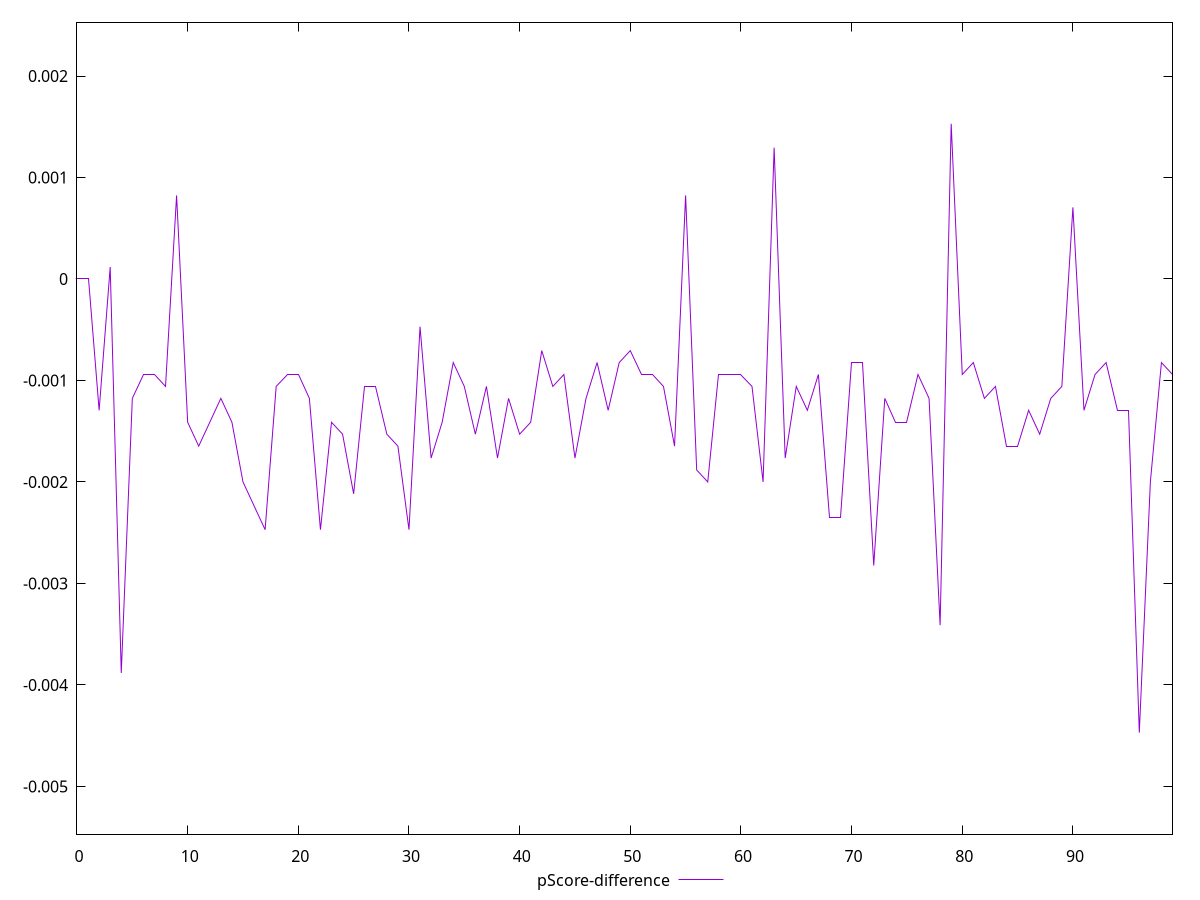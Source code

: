 reset

$pScoreDifference <<EOF
0 0
1 0
2 -0.0012941176470588345
3 0.00011764705882355564
4 -0.003882352941176448
5 -0.0011764705882352788
6 -0.0009411764705882231
7 -0.0009411764705882231
8 -0.0010588235294117787
9 0.0008235294117647229
10 -0.0014117647058823346
11 -0.0016470588235293904
12 -0.0014117647058823346
13 -0.0011764705882352788
14 -0.0014117647058823346
15 -0.0020000000000000018
16 -0.0022352941176470575
17 -0.0024705882352941133
18 -0.0010588235294117787
19 -0.0009411764705882231
20 -0.0009411764705882231
21 -0.0011764705882352788
22 -0.0024705882352941133
23 -0.0014117647058823346
24 -0.0015294117647058902
25 -0.0021176470588235574
26 -0.0010588235294117787
27 -0.0010588235294117787
28 -0.0015294117647058902
29 -0.0016470588235293904
30 -0.0024705882352941133
31 -0.00047058823529411153
32 -0.001764705882352946
33 -0.0014117647058823346
34 -0.0008235294117647229
35 -0.0010588235294117787
36 -0.0015294117647058902
37 -0.0010588235294117787
38 -0.001764705882352946
39 -0.0011764705882352788
40 -0.0015294117647058902
41 -0.0014117647058823346
42 -0.0007058823529411673
43 -0.0010588235294117787
44 -0.0009411764705882231
45 -0.001764705882352946
46 -0.0011764705882352788
47 -0.0008235294117647229
48 -0.0012941176470588345
49 -0.0008235294117647229
50 -0.0007058823529411673
51 -0.0009411764705882231
52 -0.0009411764705882231
53 -0.0010588235294117787
54 -0.0016470588235293904
55 0.0008235294117647229
56 -0.0018823529411764461
57 -0.0020000000000000018
58 -0.0009411764705882231
59 -0.0009411764705882231
60 -0.0009411764705882231
61 -0.0010588235294117787
62 -0.0020000000000000018
63 0.0012941176470588345
64 -0.001764705882352946
65 -0.0010588235294117787
66 -0.0012941176470588345
67 -0.0009411764705882231
68 -0.002352941176470613
69 -0.002352941176470613
70 -0.0008235294117647229
71 -0.0008235294117647229
72 -0.0028235294117647247
73 -0.0011764705882352788
74 -0.0014117647058823346
75 -0.0014117647058823346
76 -0.0009411764705882231
77 -0.0011764705882352788
78 -0.0034117647058823364
79 0.0015294117647058902
80 -0.0009411764705882231
81 -0.0008235294117647229
82 -0.0011764705882352788
83 -0.0010588235294117787
84 -0.0016470588235293904
85 -0.0016470588235293904
86 -0.0012941176470588345
87 -0.0015294117647058902
88 -0.0011764705882352788
89 -0.0010588235294117787
90 0.0007058823529412228
91 -0.0012941176470588345
92 -0.0009411764705882231
93 -0.0008235294117647229
94 -0.0012941176470588345
95 -0.0012941176470588345
96 -0.004470588235294115
97 -0.0020000000000000018
98 -0.0008235294117647229
99 -0.0009411764705882231
EOF

set key outside below
set xrange [0:99]
set yrange [-0.005470588235294115:0.0025294117647058903]
set trange [-0.005470588235294115:0.0025294117647058903]
set terminal svg size 640, 500 enhanced background rgb 'white'
set output "report_00017_2021-02-10T15-08-03.406Z/uses-rel-preload/samples/pages+cached/pScore-difference/values.svg"

plot $pScoreDifference title "pScore-difference" with line

reset
